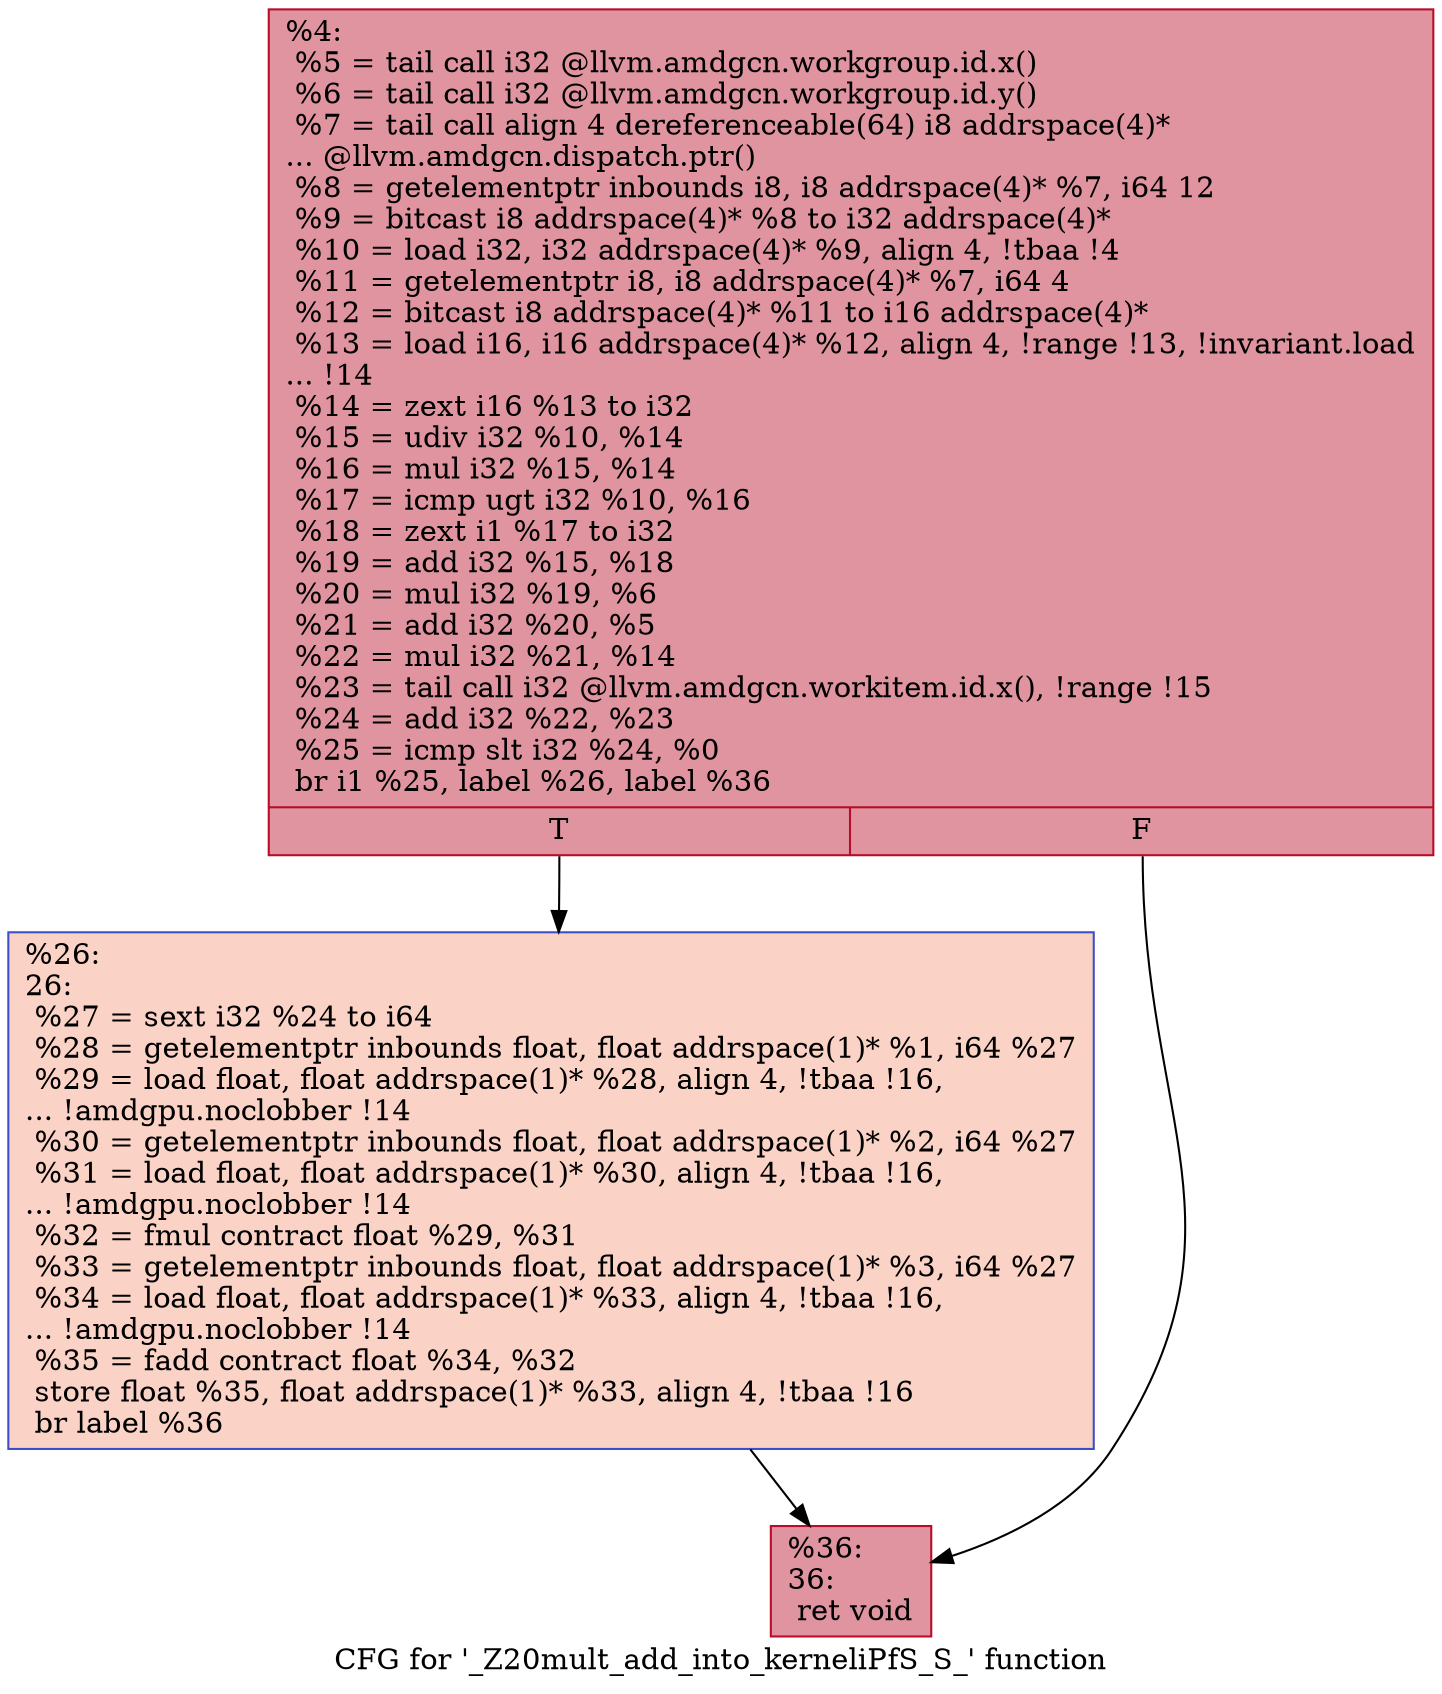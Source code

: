 digraph "CFG for '_Z20mult_add_into_kerneliPfS_S_' function" {
	label="CFG for '_Z20mult_add_into_kerneliPfS_S_' function";

	Node0x4f0d5a0 [shape=record,color="#b70d28ff", style=filled, fillcolor="#b70d2870",label="{%4:\l  %5 = tail call i32 @llvm.amdgcn.workgroup.id.x()\l  %6 = tail call i32 @llvm.amdgcn.workgroup.id.y()\l  %7 = tail call align 4 dereferenceable(64) i8 addrspace(4)*\l... @llvm.amdgcn.dispatch.ptr()\l  %8 = getelementptr inbounds i8, i8 addrspace(4)* %7, i64 12\l  %9 = bitcast i8 addrspace(4)* %8 to i32 addrspace(4)*\l  %10 = load i32, i32 addrspace(4)* %9, align 4, !tbaa !4\l  %11 = getelementptr i8, i8 addrspace(4)* %7, i64 4\l  %12 = bitcast i8 addrspace(4)* %11 to i16 addrspace(4)*\l  %13 = load i16, i16 addrspace(4)* %12, align 4, !range !13, !invariant.load\l... !14\l  %14 = zext i16 %13 to i32\l  %15 = udiv i32 %10, %14\l  %16 = mul i32 %15, %14\l  %17 = icmp ugt i32 %10, %16\l  %18 = zext i1 %17 to i32\l  %19 = add i32 %15, %18\l  %20 = mul i32 %19, %6\l  %21 = add i32 %20, %5\l  %22 = mul i32 %21, %14\l  %23 = tail call i32 @llvm.amdgcn.workitem.id.x(), !range !15\l  %24 = add i32 %22, %23\l  %25 = icmp slt i32 %24, %0\l  br i1 %25, label %26, label %36\l|{<s0>T|<s1>F}}"];
	Node0x4f0d5a0:s0 -> Node0x4f0fe20;
	Node0x4f0d5a0:s1 -> Node0x4f0feb0;
	Node0x4f0fe20 [shape=record,color="#3d50c3ff", style=filled, fillcolor="#f59c7d70",label="{%26:\l26:                                               \l  %27 = sext i32 %24 to i64\l  %28 = getelementptr inbounds float, float addrspace(1)* %1, i64 %27\l  %29 = load float, float addrspace(1)* %28, align 4, !tbaa !16,\l... !amdgpu.noclobber !14\l  %30 = getelementptr inbounds float, float addrspace(1)* %2, i64 %27\l  %31 = load float, float addrspace(1)* %30, align 4, !tbaa !16,\l... !amdgpu.noclobber !14\l  %32 = fmul contract float %29, %31\l  %33 = getelementptr inbounds float, float addrspace(1)* %3, i64 %27\l  %34 = load float, float addrspace(1)* %33, align 4, !tbaa !16,\l... !amdgpu.noclobber !14\l  %35 = fadd contract float %34, %32\l  store float %35, float addrspace(1)* %33, align 4, !tbaa !16\l  br label %36\l}"];
	Node0x4f0fe20 -> Node0x4f0feb0;
	Node0x4f0feb0 [shape=record,color="#b70d28ff", style=filled, fillcolor="#b70d2870",label="{%36:\l36:                                               \l  ret void\l}"];
}
